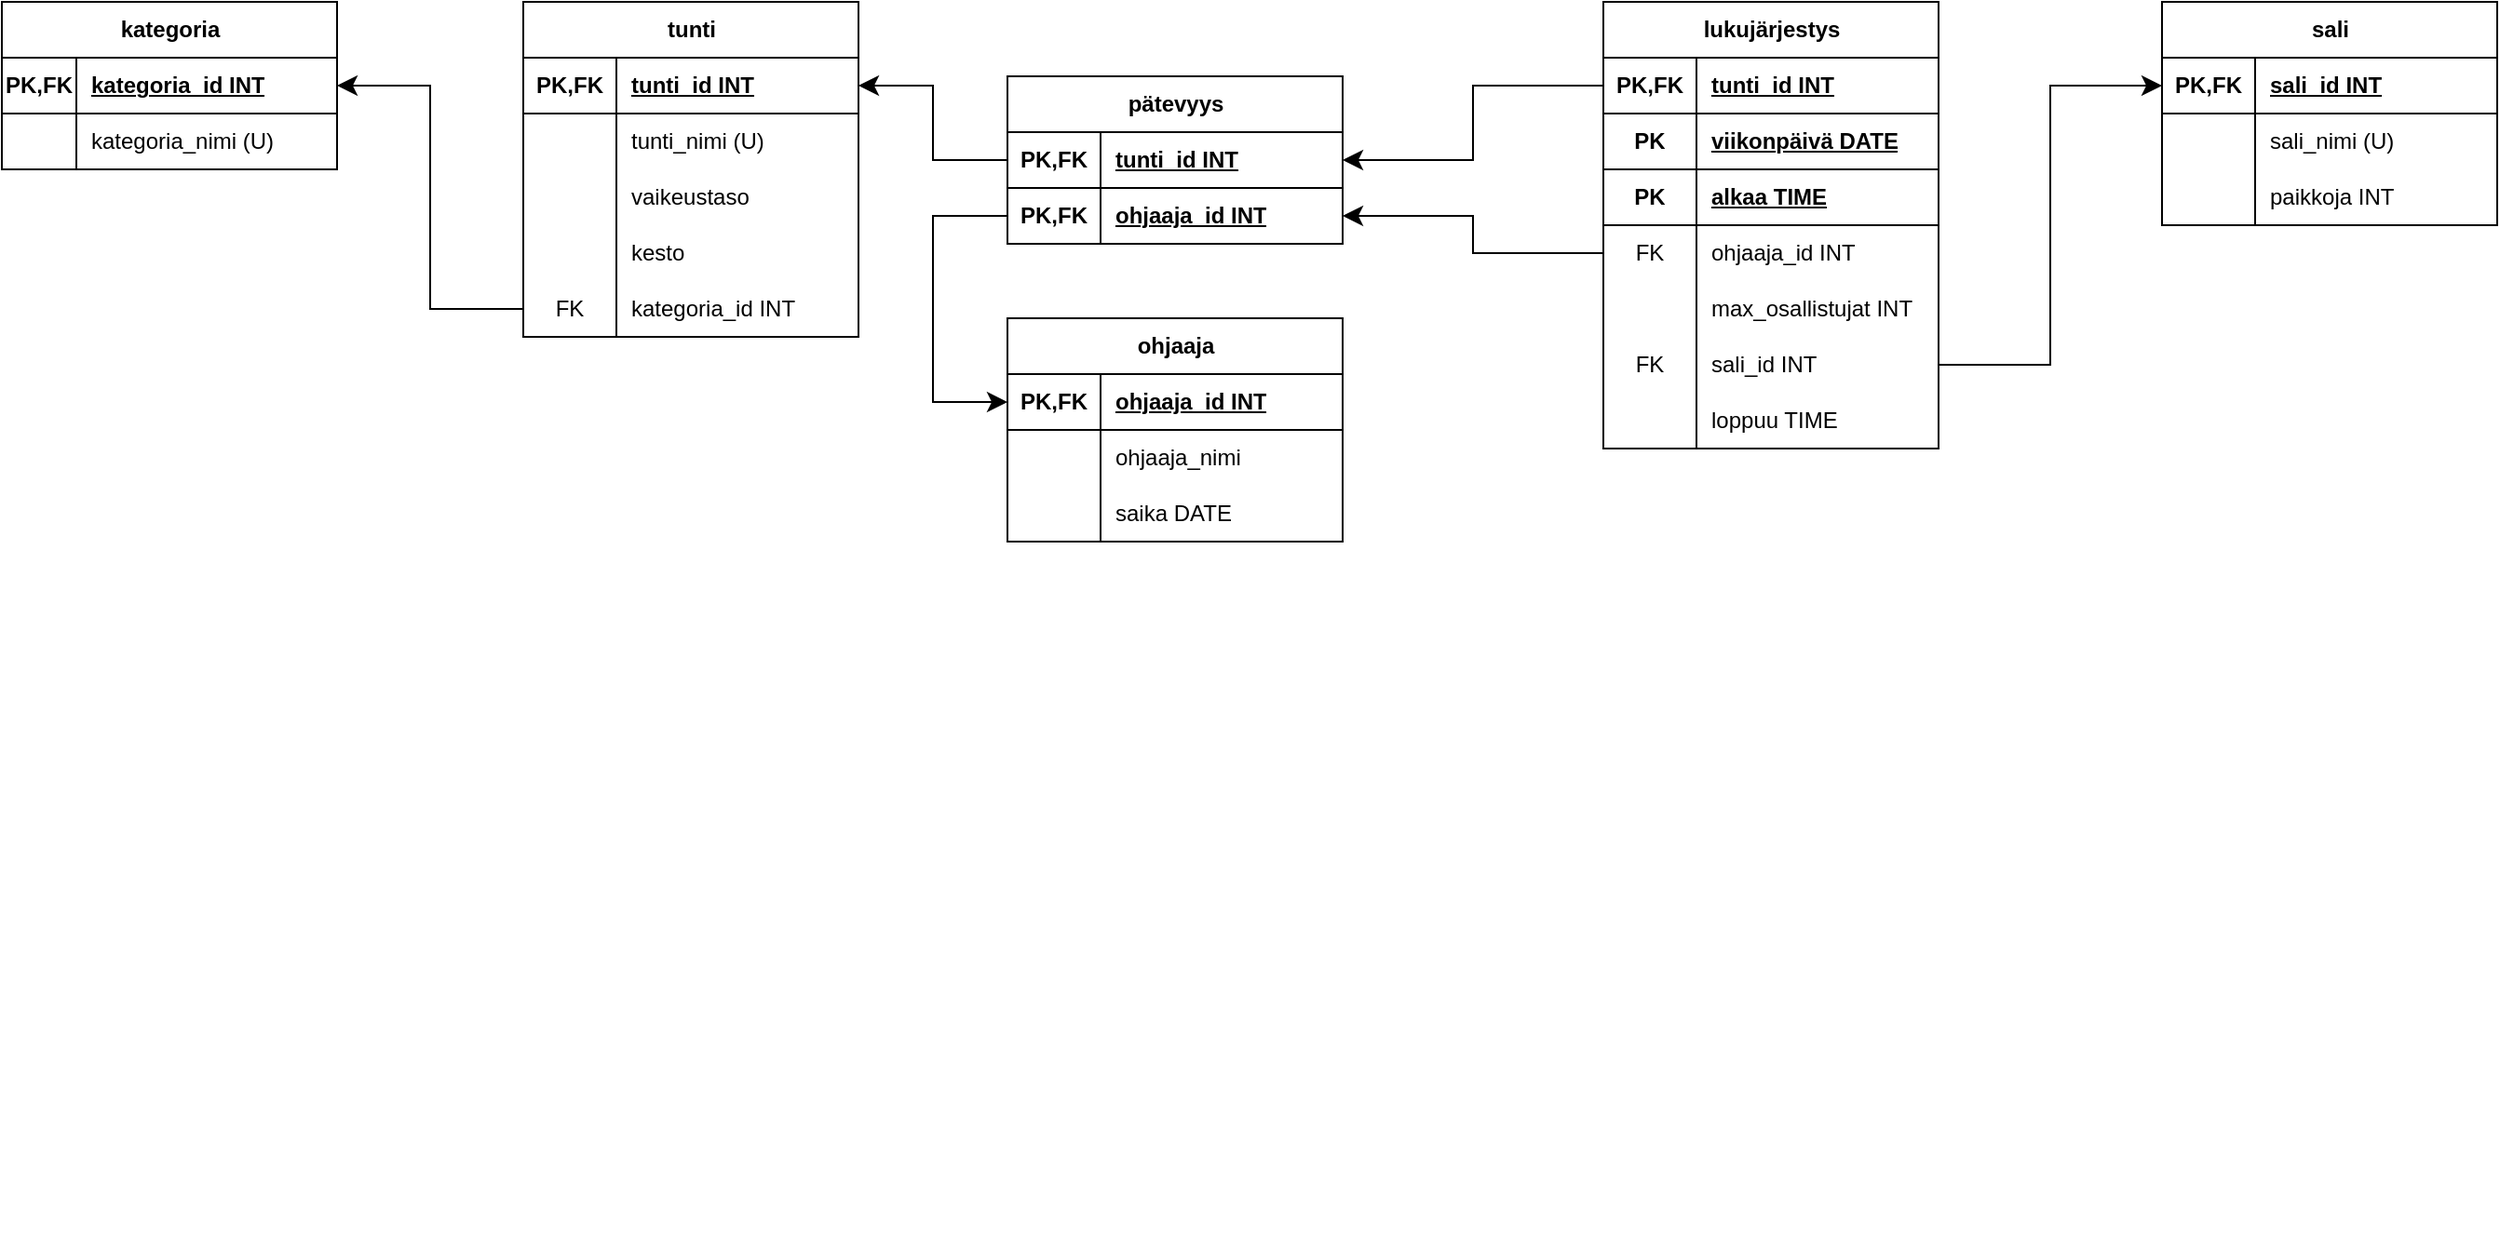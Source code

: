 <mxfile version="21.8.2" type="github">
  <diagram name="Page-1" id="zc9MnMclcaW4eOv8b6fw">
    <mxGraphModel dx="2872" dy="1118" grid="1" gridSize="10" guides="1" tooltips="1" connect="1" arrows="1" fold="1" page="1" pageScale="1" pageWidth="827" pageHeight="1169" math="0" shadow="0">
      <root>
        <mxCell id="0" />
        <mxCell id="1" parent="0" />
        <mxCell id="ntJ0m6tCJB6czG5rnR62-1" value="tunti" style="shape=table;startSize=30;container=1;collapsible=1;childLayout=tableLayout;fixedRows=1;rowLines=0;fontStyle=1;align=center;resizeLast=1;html=1;" parent="1" vertex="1">
          <mxGeometry x="270" y="220" width="180" height="180" as="geometry" />
        </mxCell>
        <mxCell id="ntJ0m6tCJB6czG5rnR62-2" value="" style="shape=tableRow;horizontal=0;startSize=0;swimlaneHead=0;swimlaneBody=0;fillColor=none;collapsible=0;dropTarget=0;points=[[0,0.5],[1,0.5]];portConstraint=eastwest;top=0;left=0;right=0;bottom=1;" parent="ntJ0m6tCJB6czG5rnR62-1" vertex="1">
          <mxGeometry y="30" width="180" height="30" as="geometry" />
        </mxCell>
        <mxCell id="ntJ0m6tCJB6czG5rnR62-3" value="PK,FK" style="shape=partialRectangle;connectable=0;fillColor=none;top=0;left=0;bottom=0;right=0;fontStyle=1;overflow=hidden;whiteSpace=wrap;html=1;" parent="ntJ0m6tCJB6czG5rnR62-2" vertex="1">
          <mxGeometry width="50" height="30" as="geometry">
            <mxRectangle width="50" height="30" as="alternateBounds" />
          </mxGeometry>
        </mxCell>
        <mxCell id="ntJ0m6tCJB6czG5rnR62-4" value="tunti_id INT" style="shape=partialRectangle;connectable=0;fillColor=none;top=0;left=0;bottom=0;right=0;align=left;spacingLeft=6;fontStyle=5;overflow=hidden;whiteSpace=wrap;html=1;" parent="ntJ0m6tCJB6czG5rnR62-2" vertex="1">
          <mxGeometry x="50" width="130" height="30" as="geometry">
            <mxRectangle width="130" height="30" as="alternateBounds" />
          </mxGeometry>
        </mxCell>
        <mxCell id="ntJ0m6tCJB6czG5rnR62-5" value="" style="shape=tableRow;horizontal=0;startSize=0;swimlaneHead=0;swimlaneBody=0;fillColor=none;collapsible=0;dropTarget=0;points=[[0,0.5],[1,0.5]];portConstraint=eastwest;top=0;left=0;right=0;bottom=0;" parent="ntJ0m6tCJB6czG5rnR62-1" vertex="1">
          <mxGeometry y="60" width="180" height="30" as="geometry" />
        </mxCell>
        <mxCell id="ntJ0m6tCJB6czG5rnR62-6" value="" style="shape=partialRectangle;connectable=0;fillColor=none;top=0;left=0;bottom=0;right=0;editable=1;overflow=hidden;whiteSpace=wrap;html=1;" parent="ntJ0m6tCJB6czG5rnR62-5" vertex="1">
          <mxGeometry width="50" height="30" as="geometry">
            <mxRectangle width="50" height="30" as="alternateBounds" />
          </mxGeometry>
        </mxCell>
        <mxCell id="ntJ0m6tCJB6czG5rnR62-7" value="tunti_nimi (U)" style="shape=partialRectangle;connectable=0;fillColor=none;top=0;left=0;bottom=0;right=0;align=left;spacingLeft=6;overflow=hidden;whiteSpace=wrap;html=1;" parent="ntJ0m6tCJB6czG5rnR62-5" vertex="1">
          <mxGeometry x="50" width="130" height="30" as="geometry">
            <mxRectangle width="130" height="30" as="alternateBounds" />
          </mxGeometry>
        </mxCell>
        <mxCell id="ntJ0m6tCJB6czG5rnR62-8" value="" style="shape=tableRow;horizontal=0;startSize=0;swimlaneHead=0;swimlaneBody=0;fillColor=none;collapsible=0;dropTarget=0;points=[[0,0.5],[1,0.5]];portConstraint=eastwest;top=0;left=0;right=0;bottom=0;" parent="ntJ0m6tCJB6czG5rnR62-1" vertex="1">
          <mxGeometry y="90" width="180" height="30" as="geometry" />
        </mxCell>
        <mxCell id="ntJ0m6tCJB6czG5rnR62-9" value="" style="shape=partialRectangle;connectable=0;fillColor=none;top=0;left=0;bottom=0;right=0;editable=1;overflow=hidden;whiteSpace=wrap;html=1;" parent="ntJ0m6tCJB6czG5rnR62-8" vertex="1">
          <mxGeometry width="50" height="30" as="geometry">
            <mxRectangle width="50" height="30" as="alternateBounds" />
          </mxGeometry>
        </mxCell>
        <mxCell id="ntJ0m6tCJB6czG5rnR62-10" value="vaikeustaso" style="shape=partialRectangle;connectable=0;fillColor=none;top=0;left=0;bottom=0;right=0;align=left;spacingLeft=6;overflow=hidden;whiteSpace=wrap;html=1;" parent="ntJ0m6tCJB6czG5rnR62-8" vertex="1">
          <mxGeometry x="50" width="130" height="30" as="geometry">
            <mxRectangle width="130" height="30" as="alternateBounds" />
          </mxGeometry>
        </mxCell>
        <mxCell id="ntJ0m6tCJB6czG5rnR62-11" value="" style="shape=tableRow;horizontal=0;startSize=0;swimlaneHead=0;swimlaneBody=0;fillColor=none;collapsible=0;dropTarget=0;points=[[0,0.5],[1,0.5]];portConstraint=eastwest;top=0;left=0;right=0;bottom=0;" parent="ntJ0m6tCJB6czG5rnR62-1" vertex="1">
          <mxGeometry y="120" width="180" height="30" as="geometry" />
        </mxCell>
        <mxCell id="ntJ0m6tCJB6czG5rnR62-12" value="" style="shape=partialRectangle;connectable=0;fillColor=none;top=0;left=0;bottom=0;right=0;editable=1;overflow=hidden;whiteSpace=wrap;html=1;" parent="ntJ0m6tCJB6czG5rnR62-11" vertex="1">
          <mxGeometry width="50" height="30" as="geometry">
            <mxRectangle width="50" height="30" as="alternateBounds" />
          </mxGeometry>
        </mxCell>
        <mxCell id="ntJ0m6tCJB6czG5rnR62-13" value="kesto" style="shape=partialRectangle;connectable=0;fillColor=none;top=0;left=0;bottom=0;right=0;align=left;spacingLeft=6;overflow=hidden;whiteSpace=wrap;html=1;" parent="ntJ0m6tCJB6czG5rnR62-11" vertex="1">
          <mxGeometry x="50" width="130" height="30" as="geometry">
            <mxRectangle width="130" height="30" as="alternateBounds" />
          </mxGeometry>
        </mxCell>
        <mxCell id="ntJ0m6tCJB6czG5rnR62-17" style="shape=tableRow;horizontal=0;startSize=0;swimlaneHead=0;swimlaneBody=0;fillColor=none;collapsible=0;dropTarget=0;points=[[0,0.5],[1,0.5]];portConstraint=eastwest;top=0;left=0;right=0;bottom=0;" parent="ntJ0m6tCJB6czG5rnR62-1" vertex="1">
          <mxGeometry y="150" width="180" height="30" as="geometry" />
        </mxCell>
        <mxCell id="ntJ0m6tCJB6czG5rnR62-18" value="FK" style="shape=partialRectangle;connectable=0;fillColor=none;top=0;left=0;bottom=0;right=0;editable=1;overflow=hidden;whiteSpace=wrap;html=1;" parent="ntJ0m6tCJB6czG5rnR62-17" vertex="1">
          <mxGeometry width="50" height="30" as="geometry">
            <mxRectangle width="50" height="30" as="alternateBounds" />
          </mxGeometry>
        </mxCell>
        <mxCell id="ntJ0m6tCJB6czG5rnR62-19" value="kategoria_id INT" style="shape=partialRectangle;connectable=0;fillColor=none;top=0;left=0;bottom=0;right=0;align=left;spacingLeft=6;overflow=hidden;whiteSpace=wrap;html=1;" parent="ntJ0m6tCJB6czG5rnR62-17" vertex="1">
          <mxGeometry x="50" width="130" height="30" as="geometry">
            <mxRectangle width="130" height="30" as="alternateBounds" />
          </mxGeometry>
        </mxCell>
        <mxCell id="ntJ0m6tCJB6czG5rnR62-33" value="kategoria" style="shape=table;startSize=30;container=1;collapsible=1;childLayout=tableLayout;fixedRows=1;rowLines=0;fontStyle=1;align=center;resizeLast=1;html=1;" parent="1" vertex="1">
          <mxGeometry x="-10" y="220" width="180" height="90" as="geometry" />
        </mxCell>
        <mxCell id="ntJ0m6tCJB6czG5rnR62-34" value="" style="shape=tableRow;horizontal=0;startSize=0;swimlaneHead=0;swimlaneBody=0;fillColor=none;collapsible=0;dropTarget=0;points=[[0,0.5],[1,0.5]];portConstraint=eastwest;top=0;left=0;right=0;bottom=1;" parent="ntJ0m6tCJB6czG5rnR62-33" vertex="1">
          <mxGeometry y="30" width="180" height="30" as="geometry" />
        </mxCell>
        <mxCell id="ntJ0m6tCJB6czG5rnR62-35" value="PK,FK" style="shape=partialRectangle;connectable=0;fillColor=none;top=0;left=0;bottom=0;right=0;fontStyle=1;overflow=hidden;whiteSpace=wrap;html=1;" parent="ntJ0m6tCJB6czG5rnR62-34" vertex="1">
          <mxGeometry width="40" height="30" as="geometry">
            <mxRectangle width="40" height="30" as="alternateBounds" />
          </mxGeometry>
        </mxCell>
        <mxCell id="ntJ0m6tCJB6czG5rnR62-36" value="kategoria_id INT" style="shape=partialRectangle;connectable=0;fillColor=none;top=0;left=0;bottom=0;right=0;align=left;spacingLeft=6;fontStyle=5;overflow=hidden;whiteSpace=wrap;html=1;" parent="ntJ0m6tCJB6czG5rnR62-34" vertex="1">
          <mxGeometry x="40" width="140" height="30" as="geometry">
            <mxRectangle width="140" height="30" as="alternateBounds" />
          </mxGeometry>
        </mxCell>
        <mxCell id="ntJ0m6tCJB6czG5rnR62-37" value="" style="shape=tableRow;horizontal=0;startSize=0;swimlaneHead=0;swimlaneBody=0;fillColor=none;collapsible=0;dropTarget=0;points=[[0,0.5],[1,0.5]];portConstraint=eastwest;top=0;left=0;right=0;bottom=0;" parent="ntJ0m6tCJB6czG5rnR62-33" vertex="1">
          <mxGeometry y="60" width="180" height="30" as="geometry" />
        </mxCell>
        <mxCell id="ntJ0m6tCJB6czG5rnR62-38" value="" style="shape=partialRectangle;connectable=0;fillColor=none;top=0;left=0;bottom=0;right=0;editable=1;overflow=hidden;whiteSpace=wrap;html=1;" parent="ntJ0m6tCJB6czG5rnR62-37" vertex="1">
          <mxGeometry width="40" height="30" as="geometry">
            <mxRectangle width="40" height="30" as="alternateBounds" />
          </mxGeometry>
        </mxCell>
        <mxCell id="ntJ0m6tCJB6czG5rnR62-39" value="kategoria_nimi (U)" style="shape=partialRectangle;connectable=0;fillColor=none;top=0;left=0;bottom=0;right=0;align=left;spacingLeft=6;overflow=hidden;whiteSpace=wrap;html=1;" parent="ntJ0m6tCJB6czG5rnR62-37" vertex="1">
          <mxGeometry x="40" width="140" height="30" as="geometry">
            <mxRectangle width="140" height="30" as="alternateBounds" />
          </mxGeometry>
        </mxCell>
        <mxCell id="ntJ0m6tCJB6czG5rnR62-48" value="ohjaaja" style="shape=table;startSize=30;container=1;collapsible=1;childLayout=tableLayout;fixedRows=1;rowLines=0;fontStyle=1;align=center;resizeLast=1;html=1;" parent="1" vertex="1">
          <mxGeometry x="530" y="390" width="180" height="120" as="geometry" />
        </mxCell>
        <mxCell id="ntJ0m6tCJB6czG5rnR62-49" value="" style="shape=tableRow;horizontal=0;startSize=0;swimlaneHead=0;swimlaneBody=0;fillColor=none;collapsible=0;dropTarget=0;points=[[0,0.5],[1,0.5]];portConstraint=eastwest;top=0;left=0;right=0;bottom=1;" parent="ntJ0m6tCJB6czG5rnR62-48" vertex="1">
          <mxGeometry y="30" width="180" height="30" as="geometry" />
        </mxCell>
        <mxCell id="ntJ0m6tCJB6czG5rnR62-50" value="PK,FK" style="shape=partialRectangle;connectable=0;fillColor=none;top=0;left=0;bottom=0;right=0;fontStyle=1;overflow=hidden;whiteSpace=wrap;html=1;" parent="ntJ0m6tCJB6czG5rnR62-49" vertex="1">
          <mxGeometry width="50" height="30" as="geometry">
            <mxRectangle width="50" height="30" as="alternateBounds" />
          </mxGeometry>
        </mxCell>
        <mxCell id="ntJ0m6tCJB6czG5rnR62-51" value="ohjaaja_id INT" style="shape=partialRectangle;connectable=0;fillColor=none;top=0;left=0;bottom=0;right=0;align=left;spacingLeft=6;fontStyle=5;overflow=hidden;whiteSpace=wrap;html=1;" parent="ntJ0m6tCJB6czG5rnR62-49" vertex="1">
          <mxGeometry x="50" width="130" height="30" as="geometry">
            <mxRectangle width="130" height="30" as="alternateBounds" />
          </mxGeometry>
        </mxCell>
        <mxCell id="ntJ0m6tCJB6czG5rnR62-52" value="" style="shape=tableRow;horizontal=0;startSize=0;swimlaneHead=0;swimlaneBody=0;fillColor=none;collapsible=0;dropTarget=0;points=[[0,0.5],[1,0.5]];portConstraint=eastwest;top=0;left=0;right=0;bottom=0;" parent="ntJ0m6tCJB6czG5rnR62-48" vertex="1">
          <mxGeometry y="60" width="180" height="30" as="geometry" />
        </mxCell>
        <mxCell id="ntJ0m6tCJB6czG5rnR62-53" value="" style="shape=partialRectangle;connectable=0;fillColor=none;top=0;left=0;bottom=0;right=0;editable=1;overflow=hidden;whiteSpace=wrap;html=1;" parent="ntJ0m6tCJB6czG5rnR62-52" vertex="1">
          <mxGeometry width="50" height="30" as="geometry">
            <mxRectangle width="50" height="30" as="alternateBounds" />
          </mxGeometry>
        </mxCell>
        <mxCell id="ntJ0m6tCJB6czG5rnR62-54" value="ohjaaja_nimi" style="shape=partialRectangle;connectable=0;fillColor=none;top=0;left=0;bottom=0;right=0;align=left;spacingLeft=6;overflow=hidden;whiteSpace=wrap;html=1;" parent="ntJ0m6tCJB6czG5rnR62-52" vertex="1">
          <mxGeometry x="50" width="130" height="30" as="geometry">
            <mxRectangle width="130" height="30" as="alternateBounds" />
          </mxGeometry>
        </mxCell>
        <mxCell id="ntJ0m6tCJB6czG5rnR62-55" value="" style="shape=tableRow;horizontal=0;startSize=0;swimlaneHead=0;swimlaneBody=0;fillColor=none;collapsible=0;dropTarget=0;points=[[0,0.5],[1,0.5]];portConstraint=eastwest;top=0;left=0;right=0;bottom=0;" parent="ntJ0m6tCJB6czG5rnR62-48" vertex="1">
          <mxGeometry y="90" width="180" height="30" as="geometry" />
        </mxCell>
        <mxCell id="ntJ0m6tCJB6czG5rnR62-56" value="" style="shape=partialRectangle;connectable=0;fillColor=none;top=0;left=0;bottom=0;right=0;editable=1;overflow=hidden;whiteSpace=wrap;html=1;" parent="ntJ0m6tCJB6czG5rnR62-55" vertex="1">
          <mxGeometry width="50" height="30" as="geometry">
            <mxRectangle width="50" height="30" as="alternateBounds" />
          </mxGeometry>
        </mxCell>
        <mxCell id="ntJ0m6tCJB6czG5rnR62-57" value="saika DATE" style="shape=partialRectangle;connectable=0;fillColor=none;top=0;left=0;bottom=0;right=0;align=left;spacingLeft=6;overflow=hidden;whiteSpace=wrap;html=1;" parent="ntJ0m6tCJB6czG5rnR62-55" vertex="1">
          <mxGeometry x="50" width="130" height="30" as="geometry">
            <mxRectangle width="130" height="30" as="alternateBounds" />
          </mxGeometry>
        </mxCell>
        <mxCell id="ntJ0m6tCJB6czG5rnR62-76" value="pätevyys" style="shape=table;startSize=30;container=1;collapsible=1;childLayout=tableLayout;fixedRows=1;rowLines=0;fontStyle=1;align=center;resizeLast=1;html=1;" parent="1" vertex="1">
          <mxGeometry x="530" y="260" width="180" height="90" as="geometry" />
        </mxCell>
        <mxCell id="ntJ0m6tCJB6czG5rnR62-77" value="" style="shape=tableRow;horizontal=0;startSize=0;swimlaneHead=0;swimlaneBody=0;fillColor=none;collapsible=0;dropTarget=0;points=[[0,0.5],[1,0.5]];portConstraint=eastwest;top=0;left=0;right=0;bottom=1;" parent="ntJ0m6tCJB6czG5rnR62-76" vertex="1">
          <mxGeometry y="30" width="180" height="30" as="geometry" />
        </mxCell>
        <mxCell id="ntJ0m6tCJB6czG5rnR62-78" value="PK,FK" style="shape=partialRectangle;connectable=0;fillColor=none;top=0;left=0;bottom=0;right=0;fontStyle=1;overflow=hidden;whiteSpace=wrap;html=1;" parent="ntJ0m6tCJB6czG5rnR62-77" vertex="1">
          <mxGeometry width="50" height="30" as="geometry">
            <mxRectangle width="50" height="30" as="alternateBounds" />
          </mxGeometry>
        </mxCell>
        <mxCell id="ntJ0m6tCJB6czG5rnR62-79" value="tunti_id INT" style="shape=partialRectangle;connectable=0;fillColor=none;top=0;left=0;bottom=0;right=0;align=left;spacingLeft=6;fontStyle=5;overflow=hidden;whiteSpace=wrap;html=1;" parent="ntJ0m6tCJB6czG5rnR62-77" vertex="1">
          <mxGeometry x="50" width="130" height="30" as="geometry">
            <mxRectangle width="130" height="30" as="alternateBounds" />
          </mxGeometry>
        </mxCell>
        <mxCell id="K8B9-kzXMPDxAVWoSBlD-16" style="shape=tableRow;horizontal=0;startSize=0;swimlaneHead=0;swimlaneBody=0;fillColor=none;collapsible=0;dropTarget=0;points=[[0,0.5],[1,0.5]];portConstraint=eastwest;top=0;left=0;right=0;bottom=1;" vertex="1" parent="ntJ0m6tCJB6czG5rnR62-76">
          <mxGeometry y="60" width="180" height="30" as="geometry" />
        </mxCell>
        <mxCell id="K8B9-kzXMPDxAVWoSBlD-17" value="PK,FK" style="shape=partialRectangle;connectable=0;fillColor=none;top=0;left=0;bottom=0;right=0;fontStyle=1;overflow=hidden;whiteSpace=wrap;html=1;" vertex="1" parent="K8B9-kzXMPDxAVWoSBlD-16">
          <mxGeometry width="50" height="30" as="geometry">
            <mxRectangle width="50" height="30" as="alternateBounds" />
          </mxGeometry>
        </mxCell>
        <mxCell id="K8B9-kzXMPDxAVWoSBlD-18" value="ohjaaja_id INT" style="shape=partialRectangle;connectable=0;fillColor=none;top=0;left=0;bottom=0;right=0;align=left;spacingLeft=6;fontStyle=5;overflow=hidden;whiteSpace=wrap;html=1;" vertex="1" parent="K8B9-kzXMPDxAVWoSBlD-16">
          <mxGeometry x="50" width="130" height="30" as="geometry">
            <mxRectangle width="130" height="30" as="alternateBounds" />
          </mxGeometry>
        </mxCell>
        <mxCell id="ntJ0m6tCJB6czG5rnR62-106" value="lukujärjestys" style="shape=table;startSize=30;container=1;collapsible=1;childLayout=tableLayout;fixedRows=1;rowLines=0;fontStyle=1;align=center;resizeLast=1;html=1;" parent="1" vertex="1">
          <mxGeometry x="850" y="220" width="180" height="240" as="geometry" />
        </mxCell>
        <mxCell id="ntJ0m6tCJB6czG5rnR62-107" value="" style="shape=tableRow;horizontal=0;startSize=0;swimlaneHead=0;swimlaneBody=0;fillColor=none;collapsible=0;dropTarget=0;points=[[0,0.5],[1,0.5]];portConstraint=eastwest;top=0;left=0;right=0;bottom=1;" parent="ntJ0m6tCJB6czG5rnR62-106" vertex="1">
          <mxGeometry y="30" width="180" height="30" as="geometry" />
        </mxCell>
        <mxCell id="ntJ0m6tCJB6czG5rnR62-108" value="PK,FK" style="shape=partialRectangle;connectable=0;fillColor=none;top=0;left=0;bottom=0;right=0;fontStyle=1;overflow=hidden;whiteSpace=wrap;html=1;" parent="ntJ0m6tCJB6czG5rnR62-107" vertex="1">
          <mxGeometry width="50" height="30" as="geometry">
            <mxRectangle width="50" height="30" as="alternateBounds" />
          </mxGeometry>
        </mxCell>
        <mxCell id="ntJ0m6tCJB6czG5rnR62-109" value="tunti_id INT" style="shape=partialRectangle;connectable=0;fillColor=none;top=0;left=0;bottom=0;right=0;align=left;spacingLeft=6;fontStyle=5;overflow=hidden;whiteSpace=wrap;html=1;" parent="ntJ0m6tCJB6czG5rnR62-107" vertex="1">
          <mxGeometry x="50" width="130" height="30" as="geometry">
            <mxRectangle width="130" height="30" as="alternateBounds" />
          </mxGeometry>
        </mxCell>
        <mxCell id="K8B9-kzXMPDxAVWoSBlD-29" style="shape=tableRow;horizontal=0;startSize=0;swimlaneHead=0;swimlaneBody=0;fillColor=none;collapsible=0;dropTarget=0;points=[[0,0.5],[1,0.5]];portConstraint=eastwest;top=0;left=0;right=0;bottom=1;" vertex="1" parent="ntJ0m6tCJB6czG5rnR62-106">
          <mxGeometry y="60" width="180" height="30" as="geometry" />
        </mxCell>
        <mxCell id="K8B9-kzXMPDxAVWoSBlD-30" value="PK" style="shape=partialRectangle;connectable=0;fillColor=none;top=0;left=0;bottom=0;right=0;fontStyle=1;overflow=hidden;whiteSpace=wrap;html=1;" vertex="1" parent="K8B9-kzXMPDxAVWoSBlD-29">
          <mxGeometry width="50" height="30" as="geometry">
            <mxRectangle width="50" height="30" as="alternateBounds" />
          </mxGeometry>
        </mxCell>
        <mxCell id="K8B9-kzXMPDxAVWoSBlD-31" value="viikonpäivä DATE" style="shape=partialRectangle;connectable=0;fillColor=none;top=0;left=0;bottom=0;right=0;align=left;spacingLeft=6;fontStyle=5;overflow=hidden;whiteSpace=wrap;html=1;" vertex="1" parent="K8B9-kzXMPDxAVWoSBlD-29">
          <mxGeometry x="50" width="130" height="30" as="geometry">
            <mxRectangle width="130" height="30" as="alternateBounds" />
          </mxGeometry>
        </mxCell>
        <mxCell id="K8B9-kzXMPDxAVWoSBlD-26" style="shape=tableRow;horizontal=0;startSize=0;swimlaneHead=0;swimlaneBody=0;fillColor=none;collapsible=0;dropTarget=0;points=[[0,0.5],[1,0.5]];portConstraint=eastwest;top=0;left=0;right=0;bottom=1;" vertex="1" parent="ntJ0m6tCJB6czG5rnR62-106">
          <mxGeometry y="90" width="180" height="30" as="geometry" />
        </mxCell>
        <mxCell id="K8B9-kzXMPDxAVWoSBlD-27" value="PK" style="shape=partialRectangle;connectable=0;fillColor=none;top=0;left=0;bottom=0;right=0;fontStyle=1;overflow=hidden;whiteSpace=wrap;html=1;" vertex="1" parent="K8B9-kzXMPDxAVWoSBlD-26">
          <mxGeometry width="50" height="30" as="geometry">
            <mxRectangle width="50" height="30" as="alternateBounds" />
          </mxGeometry>
        </mxCell>
        <mxCell id="K8B9-kzXMPDxAVWoSBlD-28" value="alkaa TIME" style="shape=partialRectangle;connectable=0;fillColor=none;top=0;left=0;bottom=0;right=0;align=left;spacingLeft=6;fontStyle=5;overflow=hidden;whiteSpace=wrap;html=1;" vertex="1" parent="K8B9-kzXMPDxAVWoSBlD-26">
          <mxGeometry x="50" width="130" height="30" as="geometry">
            <mxRectangle width="130" height="30" as="alternateBounds" />
          </mxGeometry>
        </mxCell>
        <mxCell id="ntJ0m6tCJB6czG5rnR62-174" style="shape=tableRow;horizontal=0;startSize=0;swimlaneHead=0;swimlaneBody=0;fillColor=none;collapsible=0;dropTarget=0;points=[[0,0.5],[1,0.5]];portConstraint=eastwest;top=0;left=0;right=0;bottom=0;" parent="ntJ0m6tCJB6czG5rnR62-106" vertex="1">
          <mxGeometry y="120" width="180" height="30" as="geometry" />
        </mxCell>
        <mxCell id="ntJ0m6tCJB6czG5rnR62-175" value="FK" style="shape=partialRectangle;connectable=0;fillColor=none;top=0;left=0;bottom=0;right=0;editable=1;overflow=hidden;whiteSpace=wrap;html=1;" parent="ntJ0m6tCJB6czG5rnR62-174" vertex="1">
          <mxGeometry width="50" height="30" as="geometry">
            <mxRectangle width="50" height="30" as="alternateBounds" />
          </mxGeometry>
        </mxCell>
        <mxCell id="ntJ0m6tCJB6czG5rnR62-176" value="ohjaaja_id INT" style="shape=partialRectangle;connectable=0;fillColor=none;top=0;left=0;bottom=0;right=0;align=left;spacingLeft=6;overflow=hidden;whiteSpace=wrap;html=1;" parent="ntJ0m6tCJB6czG5rnR62-174" vertex="1">
          <mxGeometry x="50" width="130" height="30" as="geometry">
            <mxRectangle width="130" height="30" as="alternateBounds" />
          </mxGeometry>
        </mxCell>
        <mxCell id="ntJ0m6tCJB6czG5rnR62-110" value="" style="shape=tableRow;horizontal=0;startSize=0;swimlaneHead=0;swimlaneBody=0;fillColor=none;collapsible=0;dropTarget=0;points=[[0,0.5],[1,0.5]];portConstraint=eastwest;top=0;left=0;right=0;bottom=0;" parent="ntJ0m6tCJB6czG5rnR62-106" vertex="1">
          <mxGeometry y="150" width="180" height="30" as="geometry" />
        </mxCell>
        <mxCell id="ntJ0m6tCJB6czG5rnR62-111" value="" style="shape=partialRectangle;connectable=0;fillColor=none;top=0;left=0;bottom=0;right=0;editable=1;overflow=hidden;whiteSpace=wrap;html=1;" parent="ntJ0m6tCJB6czG5rnR62-110" vertex="1">
          <mxGeometry width="50" height="30" as="geometry">
            <mxRectangle width="50" height="30" as="alternateBounds" />
          </mxGeometry>
        </mxCell>
        <mxCell id="ntJ0m6tCJB6czG5rnR62-112" value="max_osallistujat INT" style="shape=partialRectangle;connectable=0;fillColor=none;top=0;left=0;bottom=0;right=0;align=left;spacingLeft=6;overflow=hidden;whiteSpace=wrap;html=1;" parent="ntJ0m6tCJB6czG5rnR62-110" vertex="1">
          <mxGeometry x="50" width="130" height="30" as="geometry">
            <mxRectangle width="130" height="30" as="alternateBounds" />
          </mxGeometry>
        </mxCell>
        <mxCell id="ntJ0m6tCJB6czG5rnR62-125" style="shape=tableRow;horizontal=0;startSize=0;swimlaneHead=0;swimlaneBody=0;fillColor=none;collapsible=0;dropTarget=0;points=[[0,0.5],[1,0.5]];portConstraint=eastwest;top=0;left=0;right=0;bottom=0;" parent="ntJ0m6tCJB6czG5rnR62-106" vertex="1">
          <mxGeometry y="180" width="180" height="30" as="geometry" />
        </mxCell>
        <mxCell id="ntJ0m6tCJB6czG5rnR62-126" value="FK" style="shape=partialRectangle;connectable=0;fillColor=none;top=0;left=0;bottom=0;right=0;editable=1;overflow=hidden;whiteSpace=wrap;html=1;" parent="ntJ0m6tCJB6czG5rnR62-125" vertex="1">
          <mxGeometry width="50" height="30" as="geometry">
            <mxRectangle width="50" height="30" as="alternateBounds" />
          </mxGeometry>
        </mxCell>
        <mxCell id="ntJ0m6tCJB6czG5rnR62-127" value="sali_id INT" style="shape=partialRectangle;connectable=0;fillColor=none;top=0;left=0;bottom=0;right=0;align=left;spacingLeft=6;overflow=hidden;whiteSpace=wrap;html=1;" parent="ntJ0m6tCJB6czG5rnR62-125" vertex="1">
          <mxGeometry x="50" width="130" height="30" as="geometry">
            <mxRectangle width="130" height="30" as="alternateBounds" />
          </mxGeometry>
        </mxCell>
        <mxCell id="ntJ0m6tCJB6czG5rnR62-119" style="shape=tableRow;horizontal=0;startSize=0;swimlaneHead=0;swimlaneBody=0;fillColor=none;collapsible=0;dropTarget=0;points=[[0,0.5],[1,0.5]];portConstraint=eastwest;top=0;left=0;right=0;bottom=0;" parent="ntJ0m6tCJB6czG5rnR62-106" vertex="1">
          <mxGeometry y="210" width="180" height="30" as="geometry" />
        </mxCell>
        <mxCell id="ntJ0m6tCJB6czG5rnR62-120" value="" style="shape=partialRectangle;connectable=0;fillColor=none;top=0;left=0;bottom=0;right=0;editable=1;overflow=hidden;whiteSpace=wrap;html=1;" parent="ntJ0m6tCJB6czG5rnR62-119" vertex="1">
          <mxGeometry width="50" height="30" as="geometry">
            <mxRectangle width="50" height="30" as="alternateBounds" />
          </mxGeometry>
        </mxCell>
        <mxCell id="ntJ0m6tCJB6czG5rnR62-121" value="loppuu TIME" style="shape=partialRectangle;connectable=0;fillColor=none;top=0;left=0;bottom=0;right=0;align=left;spacingLeft=6;overflow=hidden;whiteSpace=wrap;html=1;" parent="ntJ0m6tCJB6czG5rnR62-119" vertex="1">
          <mxGeometry x="50" width="130" height="30" as="geometry">
            <mxRectangle width="130" height="30" as="alternateBounds" />
          </mxGeometry>
        </mxCell>
        <mxCell id="ntJ0m6tCJB6czG5rnR62-135" value="sali" style="shape=table;startSize=30;container=1;collapsible=1;childLayout=tableLayout;fixedRows=1;rowLines=0;fontStyle=1;align=center;resizeLast=1;html=1;" parent="1" vertex="1">
          <mxGeometry x="1150" y="220" width="180" height="120" as="geometry" />
        </mxCell>
        <mxCell id="ntJ0m6tCJB6czG5rnR62-136" value="" style="shape=tableRow;horizontal=0;startSize=0;swimlaneHead=0;swimlaneBody=0;fillColor=none;collapsible=0;dropTarget=0;points=[[0,0.5],[1,0.5]];portConstraint=eastwest;top=0;left=0;right=0;bottom=1;" parent="ntJ0m6tCJB6czG5rnR62-135" vertex="1">
          <mxGeometry y="30" width="180" height="30" as="geometry" />
        </mxCell>
        <mxCell id="ntJ0m6tCJB6czG5rnR62-137" value="PK,FK" style="shape=partialRectangle;connectable=0;fillColor=none;top=0;left=0;bottom=0;right=0;fontStyle=1;overflow=hidden;whiteSpace=wrap;html=1;" parent="ntJ0m6tCJB6czG5rnR62-136" vertex="1">
          <mxGeometry width="50" height="30" as="geometry">
            <mxRectangle width="50" height="30" as="alternateBounds" />
          </mxGeometry>
        </mxCell>
        <mxCell id="ntJ0m6tCJB6czG5rnR62-138" value="sali_id INT" style="shape=partialRectangle;connectable=0;fillColor=none;top=0;left=0;bottom=0;right=0;align=left;spacingLeft=6;fontStyle=5;overflow=hidden;whiteSpace=wrap;html=1;" parent="ntJ0m6tCJB6czG5rnR62-136" vertex="1">
          <mxGeometry x="50" width="130" height="30" as="geometry">
            <mxRectangle width="130" height="30" as="alternateBounds" />
          </mxGeometry>
        </mxCell>
        <mxCell id="ntJ0m6tCJB6czG5rnR62-139" value="" style="shape=tableRow;horizontal=0;startSize=0;swimlaneHead=0;swimlaneBody=0;fillColor=none;collapsible=0;dropTarget=0;points=[[0,0.5],[1,0.5]];portConstraint=eastwest;top=0;left=0;right=0;bottom=0;" parent="ntJ0m6tCJB6czG5rnR62-135" vertex="1">
          <mxGeometry y="60" width="180" height="30" as="geometry" />
        </mxCell>
        <mxCell id="ntJ0m6tCJB6czG5rnR62-140" value="" style="shape=partialRectangle;connectable=0;fillColor=none;top=0;left=0;bottom=0;right=0;editable=1;overflow=hidden;whiteSpace=wrap;html=1;" parent="ntJ0m6tCJB6czG5rnR62-139" vertex="1">
          <mxGeometry width="50" height="30" as="geometry">
            <mxRectangle width="50" height="30" as="alternateBounds" />
          </mxGeometry>
        </mxCell>
        <mxCell id="ntJ0m6tCJB6czG5rnR62-141" value="sali_nimi (U)" style="shape=partialRectangle;connectable=0;fillColor=none;top=0;left=0;bottom=0;right=0;align=left;spacingLeft=6;overflow=hidden;whiteSpace=wrap;html=1;" parent="ntJ0m6tCJB6czG5rnR62-139" vertex="1">
          <mxGeometry x="50" width="130" height="30" as="geometry">
            <mxRectangle width="130" height="30" as="alternateBounds" />
          </mxGeometry>
        </mxCell>
        <mxCell id="ntJ0m6tCJB6czG5rnR62-142" value="" style="shape=tableRow;horizontal=0;startSize=0;swimlaneHead=0;swimlaneBody=0;fillColor=none;collapsible=0;dropTarget=0;points=[[0,0.5],[1,0.5]];portConstraint=eastwest;top=0;left=0;right=0;bottom=0;" parent="ntJ0m6tCJB6czG5rnR62-135" vertex="1">
          <mxGeometry y="90" width="180" height="30" as="geometry" />
        </mxCell>
        <mxCell id="ntJ0m6tCJB6czG5rnR62-143" value="" style="shape=partialRectangle;connectable=0;fillColor=none;top=0;left=0;bottom=0;right=0;editable=1;overflow=hidden;whiteSpace=wrap;html=1;" parent="ntJ0m6tCJB6czG5rnR62-142" vertex="1">
          <mxGeometry width="50" height="30" as="geometry">
            <mxRectangle width="50" height="30" as="alternateBounds" />
          </mxGeometry>
        </mxCell>
        <mxCell id="ntJ0m6tCJB6czG5rnR62-144" value="paikkoja INT" style="shape=partialRectangle;connectable=0;fillColor=none;top=0;left=0;bottom=0;right=0;align=left;spacingLeft=6;overflow=hidden;whiteSpace=wrap;html=1;" parent="ntJ0m6tCJB6czG5rnR62-142" vertex="1">
          <mxGeometry x="50" width="130" height="30" as="geometry">
            <mxRectangle width="130" height="30" as="alternateBounds" />
          </mxGeometry>
        </mxCell>
        <mxCell id="ntJ0m6tCJB6czG5rnR62-178" value="" style="shape=tableRow;horizontal=0;startSize=0;swimlaneHead=0;swimlaneBody=0;fillColor=none;collapsible=0;dropTarget=0;points=[[0,0.5],[1,0.5]];portConstraint=eastwest;top=0;left=0;right=0;bottom=0;" parent="1" vertex="1">
          <mxGeometry x="770" y="790" width="180" height="30" as="geometry" />
        </mxCell>
        <mxCell id="ntJ0m6tCJB6czG5rnR62-181" value="" style="shape=tableRow;horizontal=0;startSize=0;swimlaneHead=0;swimlaneBody=0;fillColor=none;collapsible=0;dropTarget=0;points=[[0,0.5],[1,0.5]];portConstraint=eastwest;top=0;left=0;right=0;bottom=0;" parent="1" vertex="1">
          <mxGeometry x="770" y="820" width="180" height="30" as="geometry" />
        </mxCell>
        <mxCell id="ntJ0m6tCJB6czG5rnR62-184" style="shape=tableRow;horizontal=0;startSize=0;swimlaneHead=0;swimlaneBody=0;fillColor=none;collapsible=0;dropTarget=0;points=[[0,0.5],[1,0.5]];portConstraint=eastwest;top=0;left=0;right=0;bottom=0;" parent="1" vertex="1">
          <mxGeometry x="770" y="850" width="180" height="30" as="geometry" />
        </mxCell>
        <mxCell id="K8B9-kzXMPDxAVWoSBlD-19" value="" style="edgeStyle=elbowEdgeStyle;elbow=horizontal;endArrow=classic;html=1;curved=0;rounded=0;endSize=8;startSize=8;" edge="1" parent="1" source="K8B9-kzXMPDxAVWoSBlD-16" target="ntJ0m6tCJB6czG5rnR62-49">
          <mxGeometry width="50" height="50" relative="1" as="geometry">
            <mxPoint x="990" y="540" as="sourcePoint" />
            <mxPoint x="1040" y="490" as="targetPoint" />
            <Array as="points">
              <mxPoint x="490" y="540" />
            </Array>
          </mxGeometry>
        </mxCell>
        <mxCell id="K8B9-kzXMPDxAVWoSBlD-20" value="" style="edgeStyle=elbowEdgeStyle;elbow=horizontal;endArrow=classic;html=1;curved=0;rounded=0;endSize=8;startSize=8;" edge="1" parent="1" source="ntJ0m6tCJB6czG5rnR62-77" target="ntJ0m6tCJB6czG5rnR62-2">
          <mxGeometry width="50" height="50" relative="1" as="geometry">
            <mxPoint x="950" y="400" as="sourcePoint" />
            <mxPoint x="1000" y="350" as="targetPoint" />
          </mxGeometry>
        </mxCell>
        <mxCell id="K8B9-kzXMPDxAVWoSBlD-22" value="" style="edgeStyle=elbowEdgeStyle;elbow=horizontal;endArrow=classic;html=1;curved=0;rounded=0;endSize=8;startSize=8;" edge="1" parent="1" source="ntJ0m6tCJB6czG5rnR62-17" target="ntJ0m6tCJB6czG5rnR62-34">
          <mxGeometry width="50" height="50" relative="1" as="geometry">
            <mxPoint x="950" y="400" as="sourcePoint" />
            <mxPoint x="1000" y="350" as="targetPoint" />
          </mxGeometry>
        </mxCell>
        <mxCell id="K8B9-kzXMPDxAVWoSBlD-32" value="" style="edgeStyle=elbowEdgeStyle;elbow=horizontal;endArrow=classic;html=1;curved=0;rounded=0;endSize=8;startSize=8;" edge="1" parent="1" source="ntJ0m6tCJB6czG5rnR62-125" target="ntJ0m6tCJB6czG5rnR62-136">
          <mxGeometry width="50" height="50" relative="1" as="geometry">
            <mxPoint x="1020" y="400" as="sourcePoint" />
            <mxPoint x="1070" y="350" as="targetPoint" />
          </mxGeometry>
        </mxCell>
        <mxCell id="K8B9-kzXMPDxAVWoSBlD-36" value="" style="edgeStyle=elbowEdgeStyle;elbow=horizontal;endArrow=classic;html=1;curved=0;rounded=0;endSize=8;startSize=8;" edge="1" parent="1" source="ntJ0m6tCJB6czG5rnR62-174" target="K8B9-kzXMPDxAVWoSBlD-16">
          <mxGeometry width="50" height="50" relative="1" as="geometry">
            <mxPoint x="880" y="380" as="sourcePoint" />
            <mxPoint x="930" y="330" as="targetPoint" />
          </mxGeometry>
        </mxCell>
        <mxCell id="K8B9-kzXMPDxAVWoSBlD-37" value="" style="edgeStyle=elbowEdgeStyle;elbow=horizontal;endArrow=classic;html=1;curved=0;rounded=0;endSize=8;startSize=8;" edge="1" parent="1" source="ntJ0m6tCJB6czG5rnR62-107" target="ntJ0m6tCJB6czG5rnR62-77">
          <mxGeometry width="50" height="50" relative="1" as="geometry">
            <mxPoint x="880" y="380" as="sourcePoint" />
            <mxPoint x="930" y="330" as="targetPoint" />
          </mxGeometry>
        </mxCell>
      </root>
    </mxGraphModel>
  </diagram>
</mxfile>

